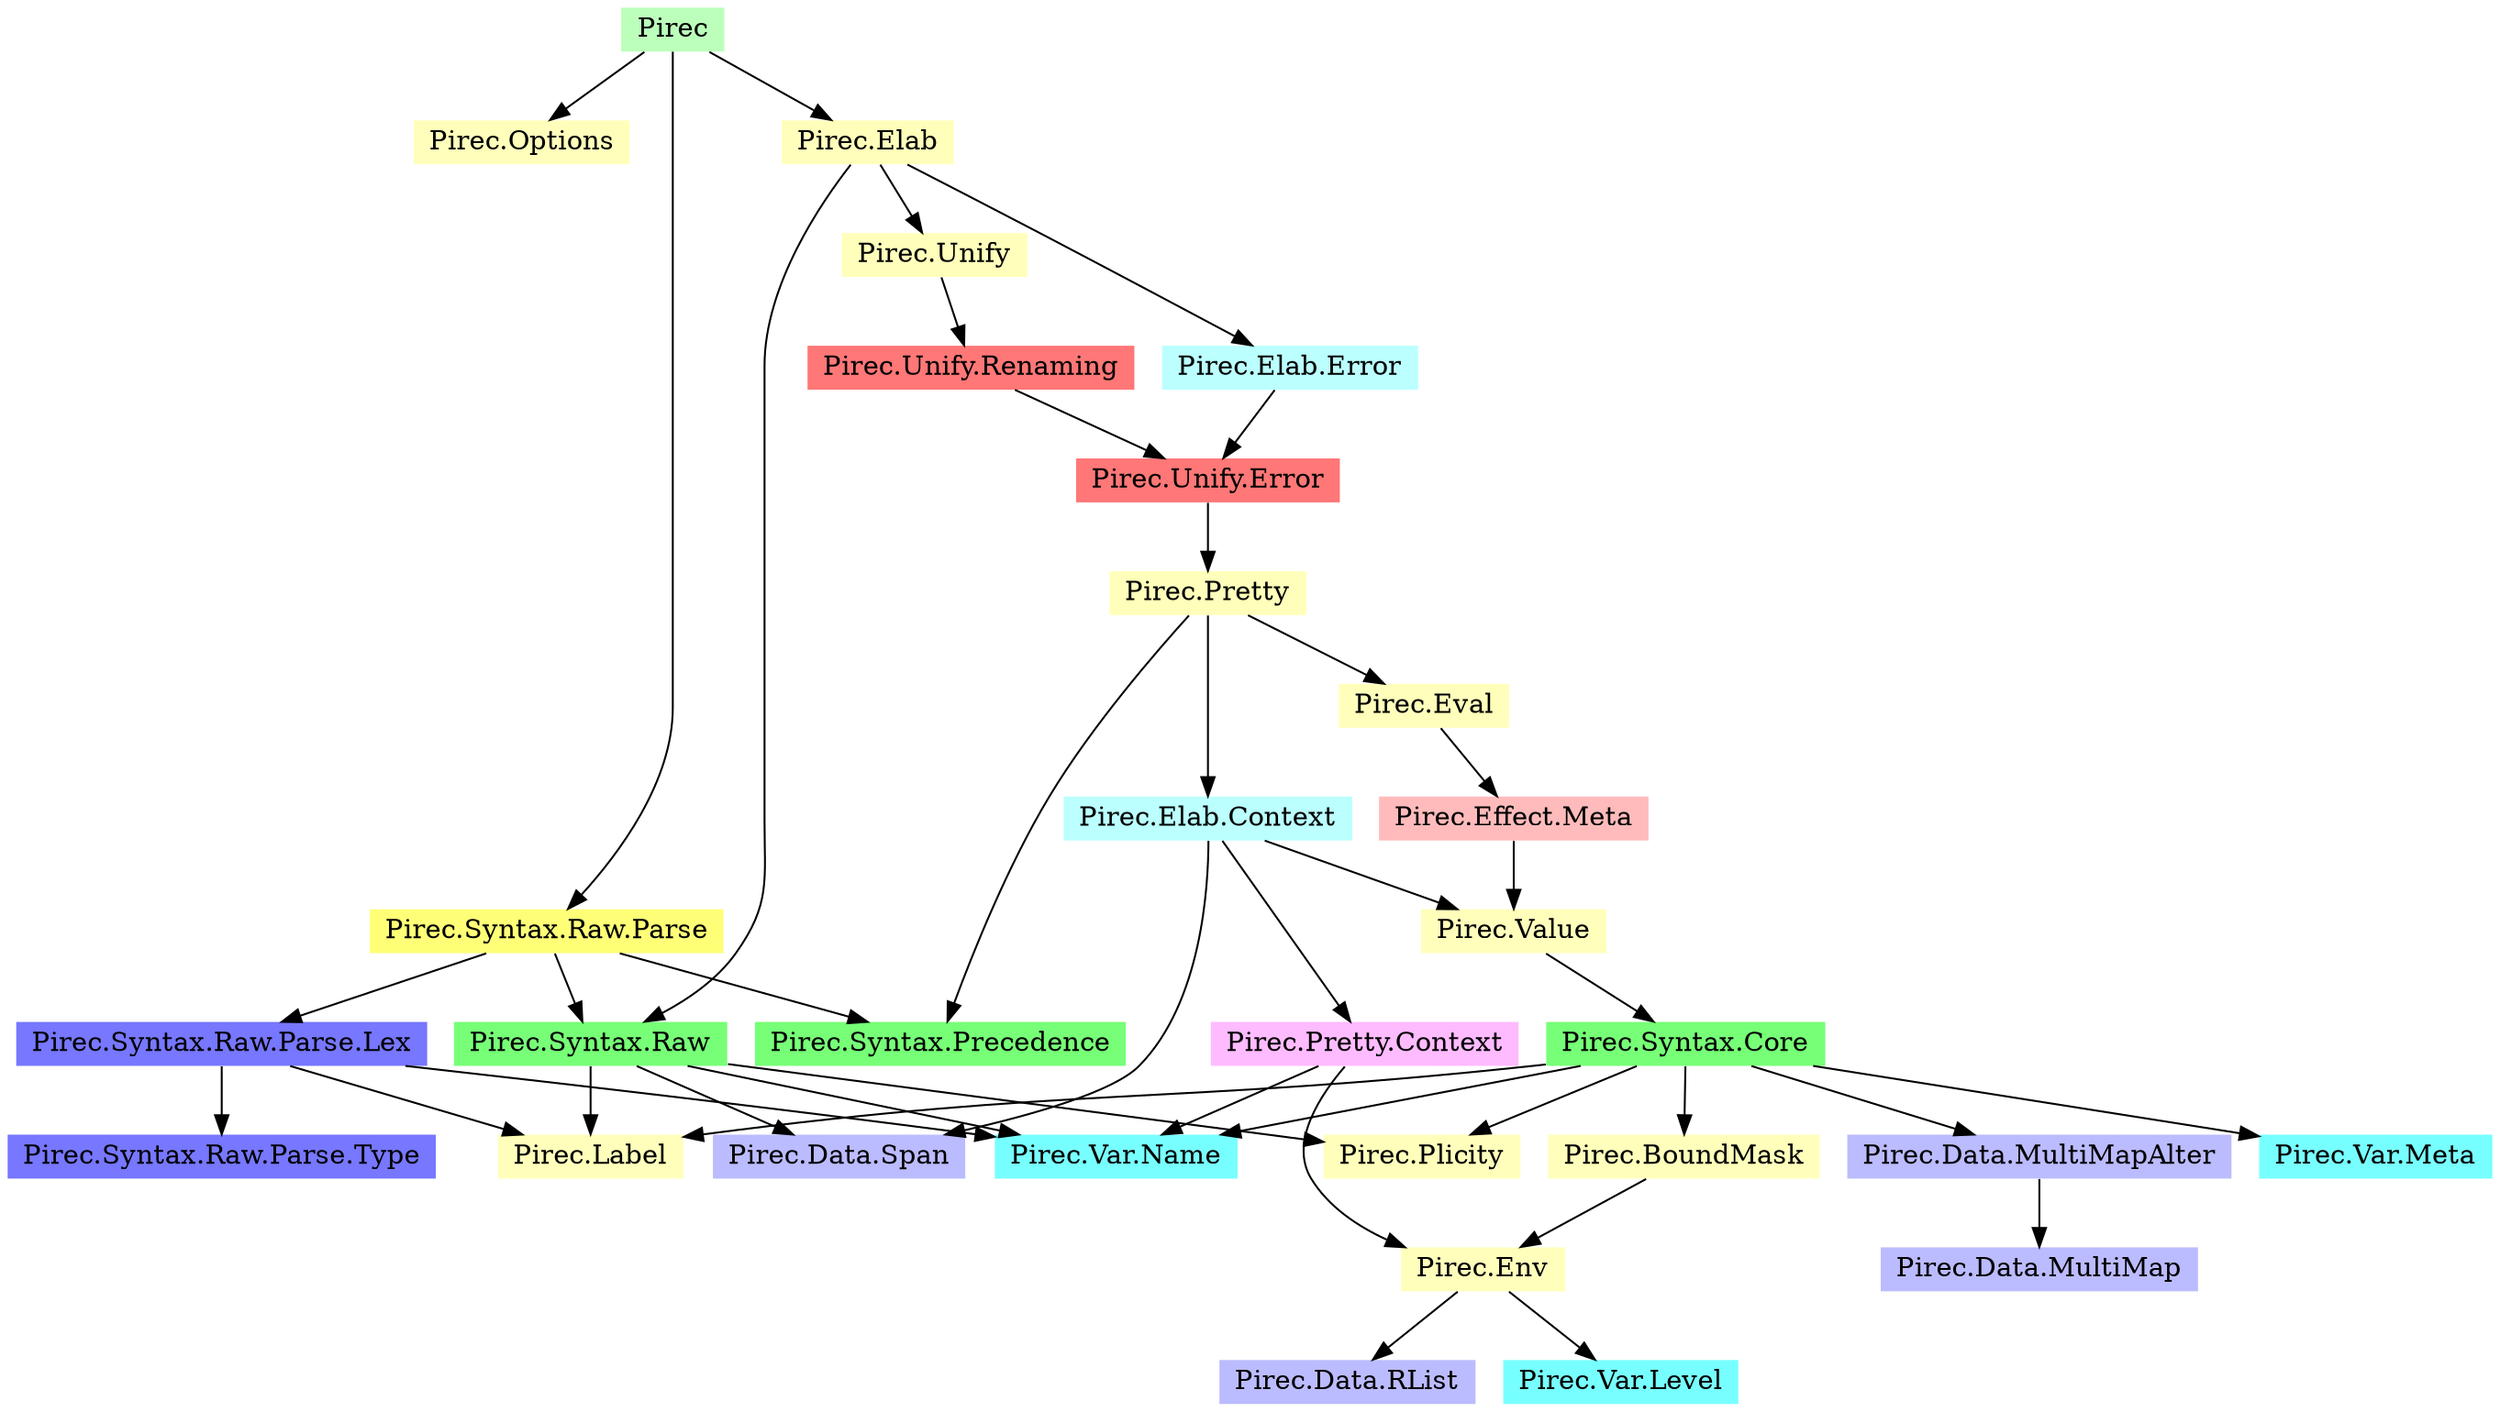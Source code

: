digraph G {
graph[nodesep=0.2];
node[shape=none,height=0];
u0[fillcolor="#bbffbb",style="filled",label="Pirec"];
u29[fillcolor="#ffffbb",style="filled",label="Pirec.Options"];
u24[fillcolor="#ffffbb",style="filled",label="Pirec.Unify"];
u22[fillcolor="#ffffbb",style="filled",label="Pirec.Eval"];
u20[fillcolor="#ffffbb",style="filled",label="Pirec.Pretty"];
u14[fillcolor="#ffffbb",style="filled",label="Pirec.Elab"];
u11[fillcolor="#ffffbb",style="filled",label="Pirec.BoundMask"];
u9[fillcolor="#ffffbb",style="filled",label="Pirec.Plicity"];
u8[fillcolor="#ffffbb",style="filled",label="Pirec.Label"];
u5[fillcolor="#ffffbb",style="filled",label="Pirec.Env"];
u2[fillcolor="#ffffbb",style="filled",label="Pirec.Value"];
u16[fillcolor="#bbbbff",style="filled",label="Pirec.Data.Span"];
u6[fillcolor="#bbbbff",style="filled",label="Pirec.Data.RList"];
u4[fillcolor="#bbbbff",style="filled",label="Pirec.Data.MultiMapAlter"];
u3[fillcolor="#bbbbff",style="filled",label="Pirec.Data.MultiMap"];
u1[fillcolor="#ffbbbb",style="filled",label="Pirec.Effect.Meta"];
u19[fillcolor="#bbffff",style="filled",label="Pirec.Elab.Error"];
u17[fillcolor="#bbffff",style="filled",label="Pirec.Elab.Context"];
u18[fillcolor="#ffbbff",style="filled",label="Pirec.Pretty.Context"];
u21[fillcolor="#77ff77",style="filled",label="Pirec.Syntax.Precedence"];
u15[fillcolor="#77ff77",style="filled",label="Pirec.Syntax.Raw"];
u10[fillcolor="#77ff77",style="filled",label="Pirec.Syntax.Core"];
u26[fillcolor="#ffff77",style="filled",label="Pirec.Syntax.Raw.Parse"];
u28[fillcolor="#7777ff",style="filled",label="Pirec.Syntax.Raw.Parse.Type"];
u27[fillcolor="#7777ff",style="filled",label="Pirec.Syntax.Raw.Parse.Lex"];
u25[fillcolor="#ff7777",style="filled",label="Pirec.Unify.Renaming"];
u23[fillcolor="#ff7777",style="filled",label="Pirec.Unify.Error"];
u13[fillcolor="#77ffff",style="filled",label="Pirec.Var.Name"];
u12[fillcolor="#77ffff",style="filled",label="Pirec.Var.Meta"];
u7[fillcolor="#77ffff",style="filled",label="Pirec.Var.Level"];
u0 -> u14;
u0 -> u26;
u0 -> u29;
u1 -> u2;
u2 -> u10;
u4 -> u3;
u5 -> u6;
u5 -> u7;
u10 -> u4;
u10 -> u8;
u10 -> u9;
u10 -> u11;
u10 -> u12;
u10 -> u13;
u11 -> u5;
u14 -> u15;
u14 -> u19;
u14 -> u24;
u15 -> u8;
u15 -> u9;
u15 -> u13;
u15 -> u16;
u17 -> u2;
u17 -> u16;
u17 -> u18;
u18 -> u5;
u18 -> u13;
u19 -> u23;
u20 -> u17;
u20 -> u21;
u20 -> u22;
u22 -> u1;
u23 -> u20;
u24 -> u25;
u25 -> u23;
u26 -> u15;
u26 -> u21;
u26 -> u27;
u27 -> u8;
u27 -> u13;
u27 -> u28;
}
